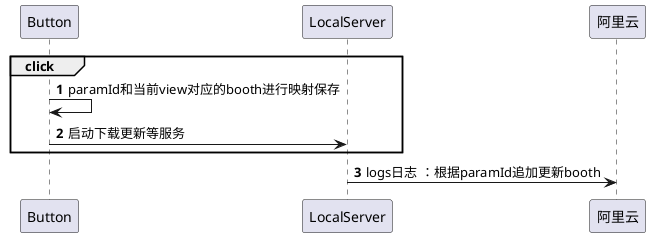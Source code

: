 @startuml
'https://plantuml.com/sequence-diagram

autonumber

'Alice -> Bob: Authentication Request
'Bob --> Alice: Authentication Response
'
'Alice -> Bob: Another authentication Request
'Alice <-- Bob: another authentication Response

group click
Button -> Button :paramId和当前view对应的booth进行映射保存
Button -> LocalServer :启动下载更新等服务
end
LocalServer -> 阿里云:logs日志 ：根据paramId追加更新booth


@enduml

